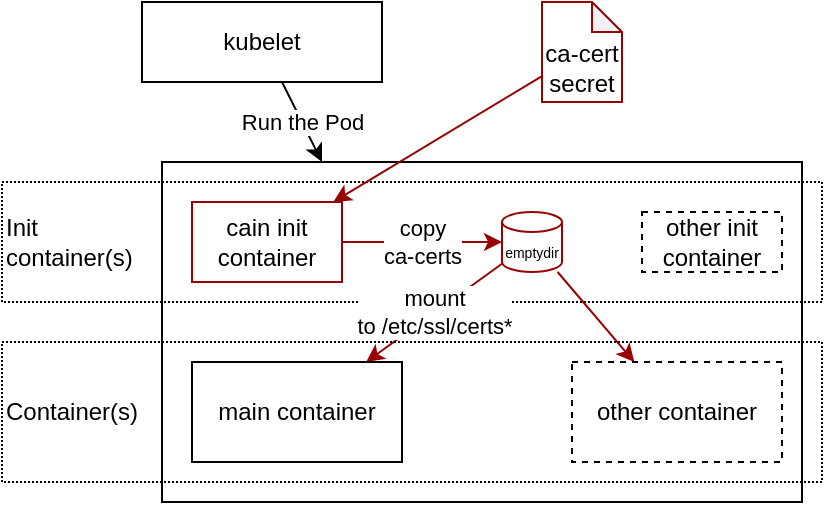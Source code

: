 <mxfile version="26.2.14">
  <diagram id="VSMmOakG7HgEaBmrVLPr" name="Page-1">
    <mxGraphModel dx="711" dy="443" grid="1" gridSize="10" guides="1" tooltips="1" connect="1" arrows="1" fold="1" page="1" pageScale="1" pageWidth="827" pageHeight="1169" math="0" shadow="0">
      <root>
        <mxCell id="0" />
        <mxCell id="1" parent="0" />
        <mxCell id="QNLwYMJ4eeT8anXHTI-m-2" value="Run the Pod" style="rounded=0;orthogonalLoop=1;jettySize=auto;html=1;entryX=0.25;entryY=0;entryDx=0;entryDy=0;" parent="1" source="byd_hMHjK4NzhJd2uJQ8-1" target="QNLwYMJ4eeT8anXHTI-m-1" edge="1">
          <mxGeometry relative="1" as="geometry" />
        </mxCell>
        <mxCell id="byd_hMHjK4NzhJd2uJQ8-1" value="kubelet" style="rounded=0;whiteSpace=wrap;html=1;" parent="1" vertex="1">
          <mxGeometry x="160" y="40" width="120" height="40" as="geometry" />
        </mxCell>
        <mxCell id="QNLwYMJ4eeT8anXHTI-m-1" value="" style="rounded=0;whiteSpace=wrap;html=1;" parent="1" vertex="1">
          <mxGeometry x="170" y="120" width="320" height="170" as="geometry" />
        </mxCell>
        <mxCell id="QNLwYMJ4eeT8anXHTI-m-15" value="Init&lt;br&gt;container(s)" style="rounded=0;whiteSpace=wrap;html=1;dashed=1;strokeColor=#000000;verticalAlign=middle;dashPattern=1 1;fillColor=none;align=left;" parent="1" vertex="1">
          <mxGeometry x="90" y="130" width="410" height="60" as="geometry" />
        </mxCell>
        <mxCell id="QNLwYMJ4eeT8anXHTI-m-8" value="copy&lt;br&gt;ca-certs" style="edgeStyle=none;rounded=0;orthogonalLoop=1;jettySize=auto;html=1;strokeColor=#990000;" parent="1" source="QNLwYMJ4eeT8anXHTI-m-3" target="QNLwYMJ4eeT8anXHTI-m-7" edge="1">
          <mxGeometry relative="1" as="geometry" />
        </mxCell>
        <mxCell id="QNLwYMJ4eeT8anXHTI-m-6" value="main container" style="rounded=0;whiteSpace=wrap;html=1;" parent="1" vertex="1">
          <mxGeometry x="185" y="220" width="105" height="50" as="geometry" />
        </mxCell>
        <mxCell id="QNLwYMJ4eeT8anXHTI-m-9" value="mount&lt;br&gt;to /etc/ssl/certs*" style="edgeStyle=none;rounded=0;orthogonalLoop=1;jettySize=auto;html=1;strokeColor=#990000;" parent="1" source="QNLwYMJ4eeT8anXHTI-m-7" target="QNLwYMJ4eeT8anXHTI-m-6" edge="1">
          <mxGeometry relative="1" as="geometry" />
        </mxCell>
        <mxCell id="QNLwYMJ4eeT8anXHTI-m-11" style="edgeStyle=none;rounded=0;orthogonalLoop=1;jettySize=auto;html=1;strokeColor=#990000;" parent="1" source="QNLwYMJ4eeT8anXHTI-m-7" target="QNLwYMJ4eeT8anXHTI-m-10" edge="1">
          <mxGeometry relative="1" as="geometry" />
        </mxCell>
        <mxCell id="QNLwYMJ4eeT8anXHTI-m-7" value="&lt;font style=&quot;font-size: 7px ; line-height: 20%&quot;&gt;emptydir&lt;/font&gt;" style="shape=cylinder3;whiteSpace=wrap;html=1;boundedLbl=1;backgroundOutline=1;size=5;strokeColor=#990000;" parent="1" vertex="1">
          <mxGeometry x="340" y="145" width="30" height="30" as="geometry" />
        </mxCell>
        <mxCell id="QNLwYMJ4eeT8anXHTI-m-10" value="other container" style="rounded=0;whiteSpace=wrap;html=1;dashed=1;" parent="1" vertex="1">
          <mxGeometry x="375" y="220" width="105" height="50" as="geometry" />
        </mxCell>
        <mxCell id="QNLwYMJ4eeT8anXHTI-m-13" style="edgeStyle=none;rounded=0;orthogonalLoop=1;jettySize=auto;html=1;strokeColor=#990000;" parent="1" source="QNLwYMJ4eeT8anXHTI-m-12" target="QNLwYMJ4eeT8anXHTI-m-3" edge="1">
          <mxGeometry relative="1" as="geometry" />
        </mxCell>
        <mxCell id="QNLwYMJ4eeT8anXHTI-m-12" value="ca-cert secret" style="shape=note;whiteSpace=wrap;html=1;backgroundOutline=1;darkOpacity=0.05;size=15;verticalAlign=bottom;strokeColor=#990000;" parent="1" vertex="1">
          <mxGeometry x="360" y="40" width="40" height="50" as="geometry" />
        </mxCell>
        <mxCell id="QNLwYMJ4eeT8anXHTI-m-16" value="Container(s)" style="rounded=0;whiteSpace=wrap;html=1;dashed=1;strokeColor=#000000;verticalAlign=middle;dashPattern=1 1;fillColor=none;align=left;" parent="1" vertex="1">
          <mxGeometry x="90" y="210" width="410" height="70" as="geometry" />
        </mxCell>
        <mxCell id="QNLwYMJ4eeT8anXHTI-m-3" value="cain init container" style="rounded=0;whiteSpace=wrap;html=1;strokeColor=#990000;" parent="1" vertex="1">
          <mxGeometry x="185" y="140" width="75" height="40" as="geometry" />
        </mxCell>
        <mxCell id="QNLwYMJ4eeT8anXHTI-m-4" value="other init container" style="rounded=0;whiteSpace=wrap;html=1;dashed=1;" parent="1" vertex="1">
          <mxGeometry x="410" y="145" width="70" height="30" as="geometry" />
        </mxCell>
      </root>
    </mxGraphModel>
  </diagram>
</mxfile>
